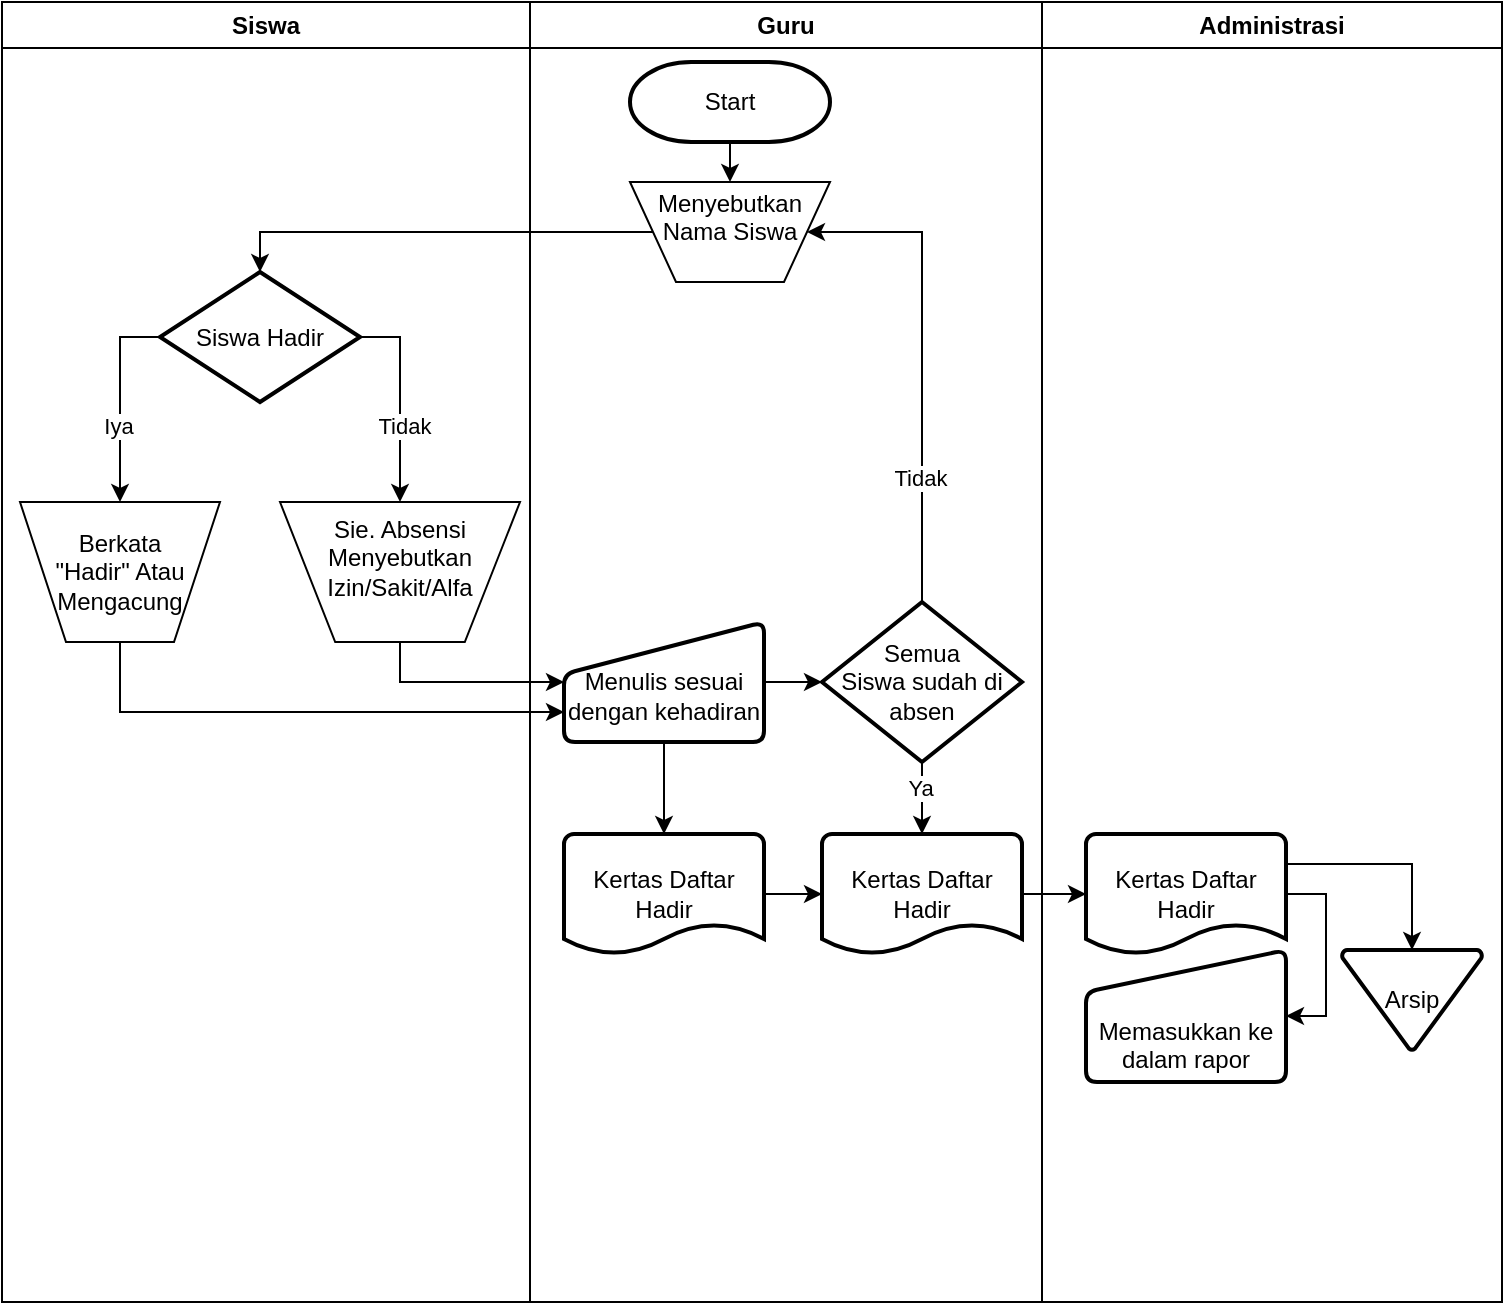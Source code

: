 <mxfile version="23.1.6" type="github">
  <diagram id="C5RBs43oDa-KdzZeNtuy" name="Page-1">
    <mxGraphModel dx="880" dy="434" grid="1" gridSize="10" guides="1" tooltips="1" connect="1" arrows="1" fold="1" page="1" pageScale="1" pageWidth="827" pageHeight="1169" math="0" shadow="0">
      <root>
        <mxCell id="WIyWlLk6GJQsqaUBKTNV-0" />
        <mxCell id="WIyWlLk6GJQsqaUBKTNV-1" parent="WIyWlLk6GJQsqaUBKTNV-0" />
        <mxCell id="WIyWlLk6GJQsqaUBKTNV-2" value="" style="rounded=0;html=1;jettySize=auto;orthogonalLoop=1;fontSize=11;endArrow=block;endFill=0;endSize=8;strokeWidth=1;shadow=0;labelBackgroundColor=none;edgeStyle=orthogonalEdgeStyle;" parent="WIyWlLk6GJQsqaUBKTNV-1" target="WIyWlLk6GJQsqaUBKTNV-6" edge="1">
          <mxGeometry relative="1" as="geometry">
            <mxPoint x="220" y="120" as="sourcePoint" />
          </mxGeometry>
        </mxCell>
        <mxCell id="69SfffOF1m4H34H6_Dxd-0" value="Guru" style="swimlane;whiteSpace=wrap;html=1;" vertex="1" parent="WIyWlLk6GJQsqaUBKTNV-1">
          <mxGeometry x="314" y="20" width="256" height="650" as="geometry" />
        </mxCell>
        <mxCell id="69SfffOF1m4H34H6_Dxd-8" style="edgeStyle=orthogonalEdgeStyle;rounded=0;orthogonalLoop=1;jettySize=auto;html=1;exitX=0.5;exitY=1;exitDx=0;exitDy=0;exitPerimeter=0;entryX=0.5;entryY=0;entryDx=0;entryDy=0;" edge="1" parent="69SfffOF1m4H34H6_Dxd-0" source="69SfffOF1m4H34H6_Dxd-5" target="69SfffOF1m4H34H6_Dxd-7">
          <mxGeometry relative="1" as="geometry" />
        </mxCell>
        <mxCell id="69SfffOF1m4H34H6_Dxd-5" value="Start" style="strokeWidth=2;html=1;shape=mxgraph.flowchart.terminator;whiteSpace=wrap;" vertex="1" parent="69SfffOF1m4H34H6_Dxd-0">
          <mxGeometry x="50" y="30" width="100" height="40" as="geometry" />
        </mxCell>
        <mxCell id="69SfffOF1m4H34H6_Dxd-7" value="Menyebutkan Nama Siswa&lt;div&gt;&lt;br/&gt;&lt;/div&gt;" style="verticalLabelPosition=middle;verticalAlign=middle;html=1;shape=trapezoid;perimeter=trapezoidPerimeter;whiteSpace=wrap;size=0.23;arcSize=10;flipV=1;labelPosition=center;align=center;" vertex="1" parent="69SfffOF1m4H34H6_Dxd-0">
          <mxGeometry x="50" y="90" width="100" height="50" as="geometry" />
        </mxCell>
        <mxCell id="69SfffOF1m4H34H6_Dxd-16" value="&lt;br&gt;Menulis sesuai dengan kehadiran" style="html=1;strokeWidth=2;shape=manualInput;whiteSpace=wrap;rounded=1;size=26;arcSize=11;" vertex="1" parent="69SfffOF1m4H34H6_Dxd-0">
          <mxGeometry x="17" y="310" width="100" height="60" as="geometry" />
        </mxCell>
        <mxCell id="69SfffOF1m4H34H6_Dxd-19" value="Kertas Daftar Hadir" style="strokeWidth=2;html=1;shape=mxgraph.flowchart.document2;whiteSpace=wrap;size=0.25;" vertex="1" parent="69SfffOF1m4H34H6_Dxd-0">
          <mxGeometry x="17" y="416" width="100" height="60" as="geometry" />
        </mxCell>
        <mxCell id="69SfffOF1m4H34H6_Dxd-20" style="edgeStyle=orthogonalEdgeStyle;rounded=0;orthogonalLoop=1;jettySize=auto;html=1;entryX=0.5;entryY=0;entryDx=0;entryDy=0;entryPerimeter=0;" edge="1" parent="69SfffOF1m4H34H6_Dxd-0" source="69SfffOF1m4H34H6_Dxd-16" target="69SfffOF1m4H34H6_Dxd-19">
          <mxGeometry relative="1" as="geometry" />
        </mxCell>
        <mxCell id="69SfffOF1m4H34H6_Dxd-22" style="edgeStyle=orthogonalEdgeStyle;rounded=0;orthogonalLoop=1;jettySize=auto;html=1;exitX=0.5;exitY=1;exitDx=0;exitDy=0;exitPerimeter=0;entryX=0.5;entryY=0;entryDx=0;entryDy=0;entryPerimeter=0;" edge="1" parent="69SfffOF1m4H34H6_Dxd-0" source="69SfffOF1m4H34H6_Dxd-6" target="69SfffOF1m4H34H6_Dxd-26">
          <mxGeometry relative="1" as="geometry">
            <mxPoint x="196" y="420" as="targetPoint" />
          </mxGeometry>
        </mxCell>
        <mxCell id="69SfffOF1m4H34H6_Dxd-30" value="Ya" style="edgeLabel;html=1;align=center;verticalAlign=middle;resizable=0;points=[];" vertex="1" connectable="0" parent="69SfffOF1m4H34H6_Dxd-22">
          <mxGeometry x="-0.278" y="-1" relative="1" as="geometry">
            <mxPoint as="offset" />
          </mxGeometry>
        </mxCell>
        <mxCell id="69SfffOF1m4H34H6_Dxd-31" style="edgeStyle=orthogonalEdgeStyle;rounded=0;orthogonalLoop=1;jettySize=auto;html=1;entryX=1;entryY=0.5;entryDx=0;entryDy=0;" edge="1" parent="69SfffOF1m4H34H6_Dxd-0" source="69SfffOF1m4H34H6_Dxd-6" target="69SfffOF1m4H34H6_Dxd-7">
          <mxGeometry relative="1" as="geometry">
            <Array as="points">
              <mxPoint x="196" y="115" />
            </Array>
          </mxGeometry>
        </mxCell>
        <mxCell id="69SfffOF1m4H34H6_Dxd-32" value="Tidak" style="edgeLabel;html=1;align=center;verticalAlign=middle;resizable=0;points=[];" vertex="1" connectable="0" parent="69SfffOF1m4H34H6_Dxd-31">
          <mxGeometry x="-0.489" y="1" relative="1" as="geometry">
            <mxPoint as="offset" />
          </mxGeometry>
        </mxCell>
        <mxCell id="69SfffOF1m4H34H6_Dxd-6" value="Semua &lt;br&gt;Siswa sudah di &lt;br&gt;absen" style="strokeWidth=2;html=1;shape=mxgraph.flowchart.decision;whiteSpace=wrap;" vertex="1" parent="69SfffOF1m4H34H6_Dxd-0">
          <mxGeometry x="146" y="300" width="100" height="80" as="geometry" />
        </mxCell>
        <mxCell id="69SfffOF1m4H34H6_Dxd-21" style="edgeStyle=orthogonalEdgeStyle;rounded=0;orthogonalLoop=1;jettySize=auto;html=1;exitX=1;exitY=0.5;exitDx=0;exitDy=0;entryX=0;entryY=0.5;entryDx=0;entryDy=0;entryPerimeter=0;" edge="1" parent="69SfffOF1m4H34H6_Dxd-0" source="69SfffOF1m4H34H6_Dxd-16" target="69SfffOF1m4H34H6_Dxd-6">
          <mxGeometry relative="1" as="geometry" />
        </mxCell>
        <mxCell id="69SfffOF1m4H34H6_Dxd-26" value="Kertas Daftar Hadir" style="strokeWidth=2;html=1;shape=mxgraph.flowchart.document2;whiteSpace=wrap;size=0.25;" vertex="1" parent="69SfffOF1m4H34H6_Dxd-0">
          <mxGeometry x="146" y="416" width="100" height="60" as="geometry" />
        </mxCell>
        <mxCell id="69SfffOF1m4H34H6_Dxd-28" style="edgeStyle=orthogonalEdgeStyle;rounded=0;orthogonalLoop=1;jettySize=auto;html=1;exitX=1;exitY=0.5;exitDx=0;exitDy=0;exitPerimeter=0;entryX=0;entryY=0.5;entryDx=0;entryDy=0;entryPerimeter=0;" edge="1" parent="69SfffOF1m4H34H6_Dxd-0" source="69SfffOF1m4H34H6_Dxd-19" target="69SfffOF1m4H34H6_Dxd-26">
          <mxGeometry relative="1" as="geometry" />
        </mxCell>
        <mxCell id="69SfffOF1m4H34H6_Dxd-1" value="Administrasi" style="swimlane;whiteSpace=wrap;html=1;" vertex="1" parent="WIyWlLk6GJQsqaUBKTNV-1">
          <mxGeometry x="570" y="20" width="230" height="650" as="geometry" />
        </mxCell>
        <mxCell id="69SfffOF1m4H34H6_Dxd-37" style="edgeStyle=orthogonalEdgeStyle;rounded=0;orthogonalLoop=1;jettySize=auto;html=1;exitX=1;exitY=0.5;exitDx=0;exitDy=0;exitPerimeter=0;entryX=1;entryY=0.5;entryDx=0;entryDy=0;" edge="1" parent="69SfffOF1m4H34H6_Dxd-1" source="69SfffOF1m4H34H6_Dxd-27" target="69SfffOF1m4H34H6_Dxd-34">
          <mxGeometry relative="1" as="geometry" />
        </mxCell>
        <mxCell id="69SfffOF1m4H34H6_Dxd-27" value="Kertas Daftar Hadir" style="strokeWidth=2;html=1;shape=mxgraph.flowchart.document2;whiteSpace=wrap;size=0.25;" vertex="1" parent="69SfffOF1m4H34H6_Dxd-1">
          <mxGeometry x="22" y="416" width="100" height="60" as="geometry" />
        </mxCell>
        <mxCell id="69SfffOF1m4H34H6_Dxd-34" value="&lt;br&gt;&lt;br&gt;Memasukkan ke dalam rapor" style="html=1;strokeWidth=2;shape=manualInput;whiteSpace=wrap;rounded=1;size=21;arcSize=11;" vertex="1" parent="69SfffOF1m4H34H6_Dxd-1">
          <mxGeometry x="22" y="474" width="100" height="66" as="geometry" />
        </mxCell>
        <mxCell id="69SfffOF1m4H34H6_Dxd-35" value="Arsip" style="strokeWidth=2;html=1;shape=mxgraph.flowchart.merge_or_storage;whiteSpace=wrap;" vertex="1" parent="69SfffOF1m4H34H6_Dxd-1">
          <mxGeometry x="150" y="474" width="70" height="50" as="geometry" />
        </mxCell>
        <mxCell id="69SfffOF1m4H34H6_Dxd-36" style="edgeStyle=orthogonalEdgeStyle;rounded=0;orthogonalLoop=1;jettySize=auto;html=1;exitX=1;exitY=0.25;exitDx=0;exitDy=0;exitPerimeter=0;entryX=0.5;entryY=0;entryDx=0;entryDy=0;entryPerimeter=0;" edge="1" parent="69SfffOF1m4H34H6_Dxd-1" source="69SfffOF1m4H34H6_Dxd-27" target="69SfffOF1m4H34H6_Dxd-35">
          <mxGeometry relative="1" as="geometry" />
        </mxCell>
        <mxCell id="69SfffOF1m4H34H6_Dxd-2" value="Siswa" style="swimlane;whiteSpace=wrap;html=1;startSize=23;" vertex="1" parent="WIyWlLk6GJQsqaUBKTNV-1">
          <mxGeometry x="50" y="20" width="264" height="650" as="geometry" />
        </mxCell>
        <mxCell id="69SfffOF1m4H34H6_Dxd-9" value="Berkata &lt;br&gt;&quot;Hadir&quot; Atau Mengacung" style="verticalLabelPosition=middle;verticalAlign=middle;html=1;shape=trapezoid;perimeter=trapezoidPerimeter;whiteSpace=wrap;size=0.23;arcSize=10;flipV=1;labelPosition=center;align=center;" vertex="1" parent="69SfffOF1m4H34H6_Dxd-2">
          <mxGeometry x="9" y="250" width="100" height="70" as="geometry" />
        </mxCell>
        <mxCell id="69SfffOF1m4H34H6_Dxd-13" style="edgeStyle=orthogonalEdgeStyle;rounded=0;orthogonalLoop=1;jettySize=auto;html=1;exitX=0;exitY=0.5;exitDx=0;exitDy=0;exitPerimeter=0;entryX=0.5;entryY=0;entryDx=0;entryDy=0;" edge="1" parent="69SfffOF1m4H34H6_Dxd-2" source="69SfffOF1m4H34H6_Dxd-11" target="69SfffOF1m4H34H6_Dxd-9">
          <mxGeometry relative="1" as="geometry" />
        </mxCell>
        <mxCell id="69SfffOF1m4H34H6_Dxd-24" value="Iya" style="edgeLabel;html=1;align=center;verticalAlign=middle;resizable=0;points=[];" vertex="1" connectable="0" parent="69SfffOF1m4H34H6_Dxd-13">
          <mxGeometry x="0.239" y="-1" relative="1" as="geometry">
            <mxPoint y="1" as="offset" />
          </mxGeometry>
        </mxCell>
        <mxCell id="69SfffOF1m4H34H6_Dxd-15" style="edgeStyle=orthogonalEdgeStyle;rounded=0;orthogonalLoop=1;jettySize=auto;html=1;exitX=1;exitY=0.5;exitDx=0;exitDy=0;exitPerimeter=0;entryX=0.5;entryY=0;entryDx=0;entryDy=0;" edge="1" parent="69SfffOF1m4H34H6_Dxd-2" source="69SfffOF1m4H34H6_Dxd-11" target="69SfffOF1m4H34H6_Dxd-14">
          <mxGeometry relative="1" as="geometry" />
        </mxCell>
        <mxCell id="69SfffOF1m4H34H6_Dxd-23" value="Tidak" style="edgeLabel;html=1;align=center;verticalAlign=middle;resizable=0;points=[];" vertex="1" connectable="0" parent="69SfffOF1m4H34H6_Dxd-15">
          <mxGeometry x="0.239" y="2" relative="1" as="geometry">
            <mxPoint y="1" as="offset" />
          </mxGeometry>
        </mxCell>
        <mxCell id="69SfffOF1m4H34H6_Dxd-11" value="Siswa Hadir" style="strokeWidth=2;html=1;shape=mxgraph.flowchart.decision;whiteSpace=wrap;" vertex="1" parent="69SfffOF1m4H34H6_Dxd-2">
          <mxGeometry x="79" y="135" width="100" height="65" as="geometry" />
        </mxCell>
        <mxCell id="69SfffOF1m4H34H6_Dxd-14" value="Sie. Absensi Menyebutkan Izin/Sakit/Alfa&lt;div&gt;&lt;br/&gt;&lt;/div&gt;" style="verticalLabelPosition=middle;verticalAlign=middle;html=1;shape=trapezoid;perimeter=trapezoidPerimeter;whiteSpace=wrap;size=0.23;arcSize=10;flipV=1;labelPosition=center;align=center;" vertex="1" parent="69SfffOF1m4H34H6_Dxd-2">
          <mxGeometry x="139" y="250" width="120" height="70" as="geometry" />
        </mxCell>
        <mxCell id="69SfffOF1m4H34H6_Dxd-12" style="edgeStyle=orthogonalEdgeStyle;rounded=0;orthogonalLoop=1;jettySize=auto;html=1;exitX=0;exitY=0.5;exitDx=0;exitDy=0;entryX=0.5;entryY=0;entryDx=0;entryDy=0;entryPerimeter=0;" edge="1" parent="WIyWlLk6GJQsqaUBKTNV-1" source="69SfffOF1m4H34H6_Dxd-7" target="69SfffOF1m4H34H6_Dxd-11">
          <mxGeometry relative="1" as="geometry" />
        </mxCell>
        <mxCell id="69SfffOF1m4H34H6_Dxd-17" style="edgeStyle=orthogonalEdgeStyle;rounded=0;orthogonalLoop=1;jettySize=auto;html=1;exitX=0.5;exitY=1;exitDx=0;exitDy=0;entryX=0;entryY=0.75;entryDx=0;entryDy=0;" edge="1" parent="WIyWlLk6GJQsqaUBKTNV-1" source="69SfffOF1m4H34H6_Dxd-9" target="69SfffOF1m4H34H6_Dxd-16">
          <mxGeometry relative="1" as="geometry">
            <Array as="points">
              <mxPoint x="109" y="375" />
            </Array>
          </mxGeometry>
        </mxCell>
        <mxCell id="69SfffOF1m4H34H6_Dxd-18" style="edgeStyle=orthogonalEdgeStyle;rounded=0;orthogonalLoop=1;jettySize=auto;html=1;exitX=0.5;exitY=1;exitDx=0;exitDy=0;entryX=0;entryY=0.5;entryDx=0;entryDy=0;" edge="1" parent="WIyWlLk6GJQsqaUBKTNV-1" source="69SfffOF1m4H34H6_Dxd-14" target="69SfffOF1m4H34H6_Dxd-16">
          <mxGeometry relative="1" as="geometry" />
        </mxCell>
        <mxCell id="69SfffOF1m4H34H6_Dxd-29" style="edgeStyle=orthogonalEdgeStyle;rounded=0;orthogonalLoop=1;jettySize=auto;html=1;exitX=1;exitY=0.5;exitDx=0;exitDy=0;exitPerimeter=0;entryX=0;entryY=0.5;entryDx=0;entryDy=0;entryPerimeter=0;" edge="1" parent="WIyWlLk6GJQsqaUBKTNV-1" source="69SfffOF1m4H34H6_Dxd-26" target="69SfffOF1m4H34H6_Dxd-27">
          <mxGeometry relative="1" as="geometry" />
        </mxCell>
      </root>
    </mxGraphModel>
  </diagram>
</mxfile>
